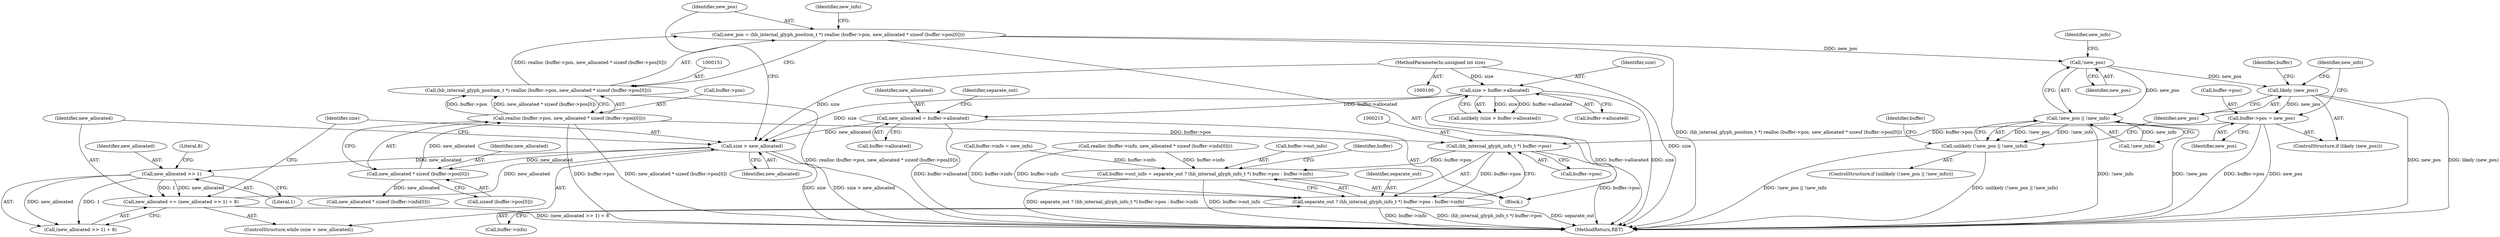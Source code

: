 digraph "0_harfbuzz_a6a79df5fe2ed2cd307e7a991346faee164e70d9_1@integer" {
"1000148" [label="(Call,new_pos = (hb_internal_glyph_position_t *) realloc (buffer->pos, new_allocated * sizeof (buffer->pos[0])))"];
"1000150" [label="(Call,(hb_internal_glyph_position_t *) realloc (buffer->pos, new_allocated * sizeof (buffer->pos[0])))"];
"1000152" [label="(Call,realloc (buffer->pos, new_allocated * sizeof (buffer->pos[0])))"];
"1000156" [label="(Call,new_allocated * sizeof (buffer->pos[0]))"];
"1000138" [label="(Call,size > new_allocated)"];
"1000106" [label="(Call,size > buffer->allocated)"];
"1000102" [label="(MethodParameterIn,unsigned int size)"];
"1000141" [label="(Call,new_allocated += (new_allocated >> 1) + 8)"];
"1000144" [label="(Call,new_allocated >> 1)"];
"1000120" [label="(Call,new_allocated = buffer->allocated)"];
"1000183" [label="(Call,!new_pos)"];
"1000182" [label="(Call,!new_pos || !new_info)"];
"1000181" [label="(Call,unlikely (!new_pos || !new_info))"];
"1000193" [label="(Call,likely (new_pos))"];
"1000195" [label="(Call,buffer->pos = new_pos)"];
"1000214" [label="(Call,(hb_internal_glyph_info_t *) buffer->pos)"];
"1000208" [label="(Call,buffer->out_info = separate_out ? (hb_internal_glyph_info_t *) buffer->pos : buffer->info)"];
"1000212" [label="(Call,separate_out ? (hb_internal_glyph_info_t *) buffer->pos : buffer->info)"];
"1000157" [label="(Identifier,new_allocated)"];
"1000180" [label="(ControlStructure,if (unlikely (!new_pos || !new_info)))"];
"1000239" [label="(MethodReturn,RET)"];
"1000107" [label="(Identifier,size)"];
"1000192" [label="(ControlStructure,if (likely (new_pos)))"];
"1000121" [label="(Identifier,new_allocated)"];
"1000158" [label="(Call,sizeof (buffer->pos[0]))"];
"1000144" [label="(Call,new_allocated >> 1)"];
"1000148" [label="(Call,new_pos = (hb_internal_glyph_position_t *) realloc (buffer->pos, new_allocated * sizeof (buffer->pos[0])))"];
"1000183" [label="(Call,!new_pos)"];
"1000129" [label="(Identifier,separate_out)"];
"1000193" [label="(Call,likely (new_pos))"];
"1000212" [label="(Call,separate_out ? (hb_internal_glyph_info_t *) buffer->pos : buffer->info)"];
"1000219" [label="(Call,buffer->info)"];
"1000199" [label="(Identifier,new_pos)"];
"1000138" [label="(Call,size > new_allocated)"];
"1000184" [label="(Identifier,new_pos)"];
"1000194" [label="(Identifier,new_pos)"];
"1000186" [label="(Identifier,new_info)"];
"1000142" [label="(Identifier,new_allocated)"];
"1000105" [label="(Call,unlikely (size > buffer->allocated))"];
"1000214" [label="(Call,(hb_internal_glyph_info_t *) buffer->pos)"];
"1000181" [label="(Call,unlikely (!new_pos || !new_info))"];
"1000226" [label="(Identifier,buffer)"];
"1000185" [label="(Call,!new_info)"];
"1000102" [label="(MethodParameterIn,unsigned int size)"];
"1000208" [label="(Call,buffer->out_info = separate_out ? (hb_internal_glyph_info_t *) buffer->pos : buffer->info)"];
"1000152" [label="(Call,realloc (buffer->pos, new_allocated * sizeof (buffer->pos[0])))"];
"1000196" [label="(Call,buffer->pos)"];
"1000137" [label="(ControlStructure,while (size > new_allocated))"];
"1000202" [label="(Identifier,new_info)"];
"1000168" [label="(Call,realloc (buffer->info, new_allocated * sizeof (buffer->info[0])))"];
"1000189" [label="(Identifier,buffer)"];
"1000140" [label="(Identifier,new_allocated)"];
"1000111" [label="(Block,)"];
"1000108" [label="(Call,buffer->allocated)"];
"1000172" [label="(Call,new_allocated * sizeof (buffer->info[0]))"];
"1000203" [label="(Call,buffer->info = new_info)"];
"1000146" [label="(Literal,1)"];
"1000165" [label="(Identifier,new_info)"];
"1000195" [label="(Call,buffer->pos = new_pos)"];
"1000141" [label="(Call,new_allocated += (new_allocated >> 1) + 8)"];
"1000120" [label="(Call,new_allocated = buffer->allocated)"];
"1000143" [label="(Call,(new_allocated >> 1) + 8)"];
"1000182" [label="(Call,!new_pos || !new_info)"];
"1000150" [label="(Call,(hb_internal_glyph_position_t *) realloc (buffer->pos, new_allocated * sizeof (buffer->pos[0])))"];
"1000139" [label="(Identifier,size)"];
"1000106" [label="(Call,size > buffer->allocated)"];
"1000122" [label="(Call,buffer->allocated)"];
"1000156" [label="(Call,new_allocated * sizeof (buffer->pos[0]))"];
"1000145" [label="(Identifier,new_allocated)"];
"1000147" [label="(Literal,8)"];
"1000153" [label="(Call,buffer->pos)"];
"1000216" [label="(Call,buffer->pos)"];
"1000149" [label="(Identifier,new_pos)"];
"1000197" [label="(Identifier,buffer)"];
"1000213" [label="(Identifier,separate_out)"];
"1000209" [label="(Call,buffer->out_info)"];
"1000148" -> "1000111"  [label="AST: "];
"1000148" -> "1000150"  [label="CFG: "];
"1000149" -> "1000148"  [label="AST: "];
"1000150" -> "1000148"  [label="AST: "];
"1000165" -> "1000148"  [label="CFG: "];
"1000148" -> "1000239"  [label="DDG: (hb_internal_glyph_position_t *) realloc (buffer->pos, new_allocated * sizeof (buffer->pos[0]))"];
"1000150" -> "1000148"  [label="DDG: realloc (buffer->pos, new_allocated * sizeof (buffer->pos[0]))"];
"1000148" -> "1000183"  [label="DDG: new_pos"];
"1000150" -> "1000152"  [label="CFG: "];
"1000151" -> "1000150"  [label="AST: "];
"1000152" -> "1000150"  [label="AST: "];
"1000150" -> "1000239"  [label="DDG: realloc (buffer->pos, new_allocated * sizeof (buffer->pos[0]))"];
"1000152" -> "1000150"  [label="DDG: buffer->pos"];
"1000152" -> "1000150"  [label="DDG: new_allocated * sizeof (buffer->pos[0])"];
"1000152" -> "1000156"  [label="CFG: "];
"1000153" -> "1000152"  [label="AST: "];
"1000156" -> "1000152"  [label="AST: "];
"1000152" -> "1000239"  [label="DDG: buffer->pos"];
"1000152" -> "1000239"  [label="DDG: new_allocated * sizeof (buffer->pos[0])"];
"1000156" -> "1000152"  [label="DDG: new_allocated"];
"1000152" -> "1000214"  [label="DDG: buffer->pos"];
"1000156" -> "1000158"  [label="CFG: "];
"1000157" -> "1000156"  [label="AST: "];
"1000158" -> "1000156"  [label="AST: "];
"1000138" -> "1000156"  [label="DDG: new_allocated"];
"1000156" -> "1000172"  [label="DDG: new_allocated"];
"1000138" -> "1000137"  [label="AST: "];
"1000138" -> "1000140"  [label="CFG: "];
"1000139" -> "1000138"  [label="AST: "];
"1000140" -> "1000138"  [label="AST: "];
"1000142" -> "1000138"  [label="CFG: "];
"1000149" -> "1000138"  [label="CFG: "];
"1000138" -> "1000239"  [label="DDG: size"];
"1000138" -> "1000239"  [label="DDG: size > new_allocated"];
"1000106" -> "1000138"  [label="DDG: size"];
"1000102" -> "1000138"  [label="DDG: size"];
"1000141" -> "1000138"  [label="DDG: new_allocated"];
"1000120" -> "1000138"  [label="DDG: new_allocated"];
"1000138" -> "1000144"  [label="DDG: new_allocated"];
"1000106" -> "1000105"  [label="AST: "];
"1000106" -> "1000108"  [label="CFG: "];
"1000107" -> "1000106"  [label="AST: "];
"1000108" -> "1000106"  [label="AST: "];
"1000105" -> "1000106"  [label="CFG: "];
"1000106" -> "1000239"  [label="DDG: buffer->allocated"];
"1000106" -> "1000239"  [label="DDG: size"];
"1000106" -> "1000105"  [label="DDG: size"];
"1000106" -> "1000105"  [label="DDG: buffer->allocated"];
"1000102" -> "1000106"  [label="DDG: size"];
"1000106" -> "1000120"  [label="DDG: buffer->allocated"];
"1000102" -> "1000100"  [label="AST: "];
"1000102" -> "1000239"  [label="DDG: size"];
"1000141" -> "1000137"  [label="AST: "];
"1000141" -> "1000143"  [label="CFG: "];
"1000142" -> "1000141"  [label="AST: "];
"1000143" -> "1000141"  [label="AST: "];
"1000139" -> "1000141"  [label="CFG: "];
"1000141" -> "1000239"  [label="DDG: (new_allocated >> 1) + 8"];
"1000144" -> "1000141"  [label="DDG: new_allocated"];
"1000144" -> "1000141"  [label="DDG: 1"];
"1000144" -> "1000143"  [label="AST: "];
"1000144" -> "1000146"  [label="CFG: "];
"1000145" -> "1000144"  [label="AST: "];
"1000146" -> "1000144"  [label="AST: "];
"1000147" -> "1000144"  [label="CFG: "];
"1000144" -> "1000143"  [label="DDG: new_allocated"];
"1000144" -> "1000143"  [label="DDG: 1"];
"1000120" -> "1000111"  [label="AST: "];
"1000120" -> "1000122"  [label="CFG: "];
"1000121" -> "1000120"  [label="AST: "];
"1000122" -> "1000120"  [label="AST: "];
"1000129" -> "1000120"  [label="CFG: "];
"1000120" -> "1000239"  [label="DDG: buffer->allocated"];
"1000183" -> "1000182"  [label="AST: "];
"1000183" -> "1000184"  [label="CFG: "];
"1000184" -> "1000183"  [label="AST: "];
"1000186" -> "1000183"  [label="CFG: "];
"1000182" -> "1000183"  [label="CFG: "];
"1000183" -> "1000182"  [label="DDG: new_pos"];
"1000183" -> "1000193"  [label="DDG: new_pos"];
"1000182" -> "1000181"  [label="AST: "];
"1000182" -> "1000185"  [label="CFG: "];
"1000185" -> "1000182"  [label="AST: "];
"1000181" -> "1000182"  [label="CFG: "];
"1000182" -> "1000239"  [label="DDG: !new_info"];
"1000182" -> "1000239"  [label="DDG: !new_pos"];
"1000182" -> "1000181"  [label="DDG: !new_pos"];
"1000182" -> "1000181"  [label="DDG: !new_info"];
"1000185" -> "1000182"  [label="DDG: new_info"];
"1000181" -> "1000180"  [label="AST: "];
"1000189" -> "1000181"  [label="CFG: "];
"1000194" -> "1000181"  [label="CFG: "];
"1000181" -> "1000239"  [label="DDG: unlikely (!new_pos || !new_info)"];
"1000181" -> "1000239"  [label="DDG: !new_pos || !new_info"];
"1000193" -> "1000192"  [label="AST: "];
"1000193" -> "1000194"  [label="CFG: "];
"1000194" -> "1000193"  [label="AST: "];
"1000197" -> "1000193"  [label="CFG: "];
"1000202" -> "1000193"  [label="CFG: "];
"1000193" -> "1000239"  [label="DDG: new_pos"];
"1000193" -> "1000239"  [label="DDG: likely (new_pos)"];
"1000193" -> "1000195"  [label="DDG: new_pos"];
"1000195" -> "1000192"  [label="AST: "];
"1000195" -> "1000199"  [label="CFG: "];
"1000196" -> "1000195"  [label="AST: "];
"1000199" -> "1000195"  [label="AST: "];
"1000202" -> "1000195"  [label="CFG: "];
"1000195" -> "1000239"  [label="DDG: buffer->pos"];
"1000195" -> "1000239"  [label="DDG: new_pos"];
"1000195" -> "1000214"  [label="DDG: buffer->pos"];
"1000214" -> "1000212"  [label="AST: "];
"1000214" -> "1000216"  [label="CFG: "];
"1000215" -> "1000214"  [label="AST: "];
"1000216" -> "1000214"  [label="AST: "];
"1000212" -> "1000214"  [label="CFG: "];
"1000214" -> "1000239"  [label="DDG: buffer->pos"];
"1000214" -> "1000208"  [label="DDG: buffer->pos"];
"1000214" -> "1000212"  [label="DDG: buffer->pos"];
"1000208" -> "1000111"  [label="AST: "];
"1000208" -> "1000212"  [label="CFG: "];
"1000209" -> "1000208"  [label="AST: "];
"1000212" -> "1000208"  [label="AST: "];
"1000226" -> "1000208"  [label="CFG: "];
"1000208" -> "1000239"  [label="DDG: separate_out ? (hb_internal_glyph_info_t *) buffer->pos : buffer->info"];
"1000208" -> "1000239"  [label="DDG: buffer->out_info"];
"1000168" -> "1000208"  [label="DDG: buffer->info"];
"1000203" -> "1000208"  [label="DDG: buffer->info"];
"1000212" -> "1000219"  [label="CFG: "];
"1000213" -> "1000212"  [label="AST: "];
"1000219" -> "1000212"  [label="AST: "];
"1000212" -> "1000239"  [label="DDG: buffer->info"];
"1000212" -> "1000239"  [label="DDG: (hb_internal_glyph_info_t *) buffer->pos"];
"1000212" -> "1000239"  [label="DDG: separate_out"];
"1000168" -> "1000212"  [label="DDG: buffer->info"];
"1000203" -> "1000212"  [label="DDG: buffer->info"];
}
